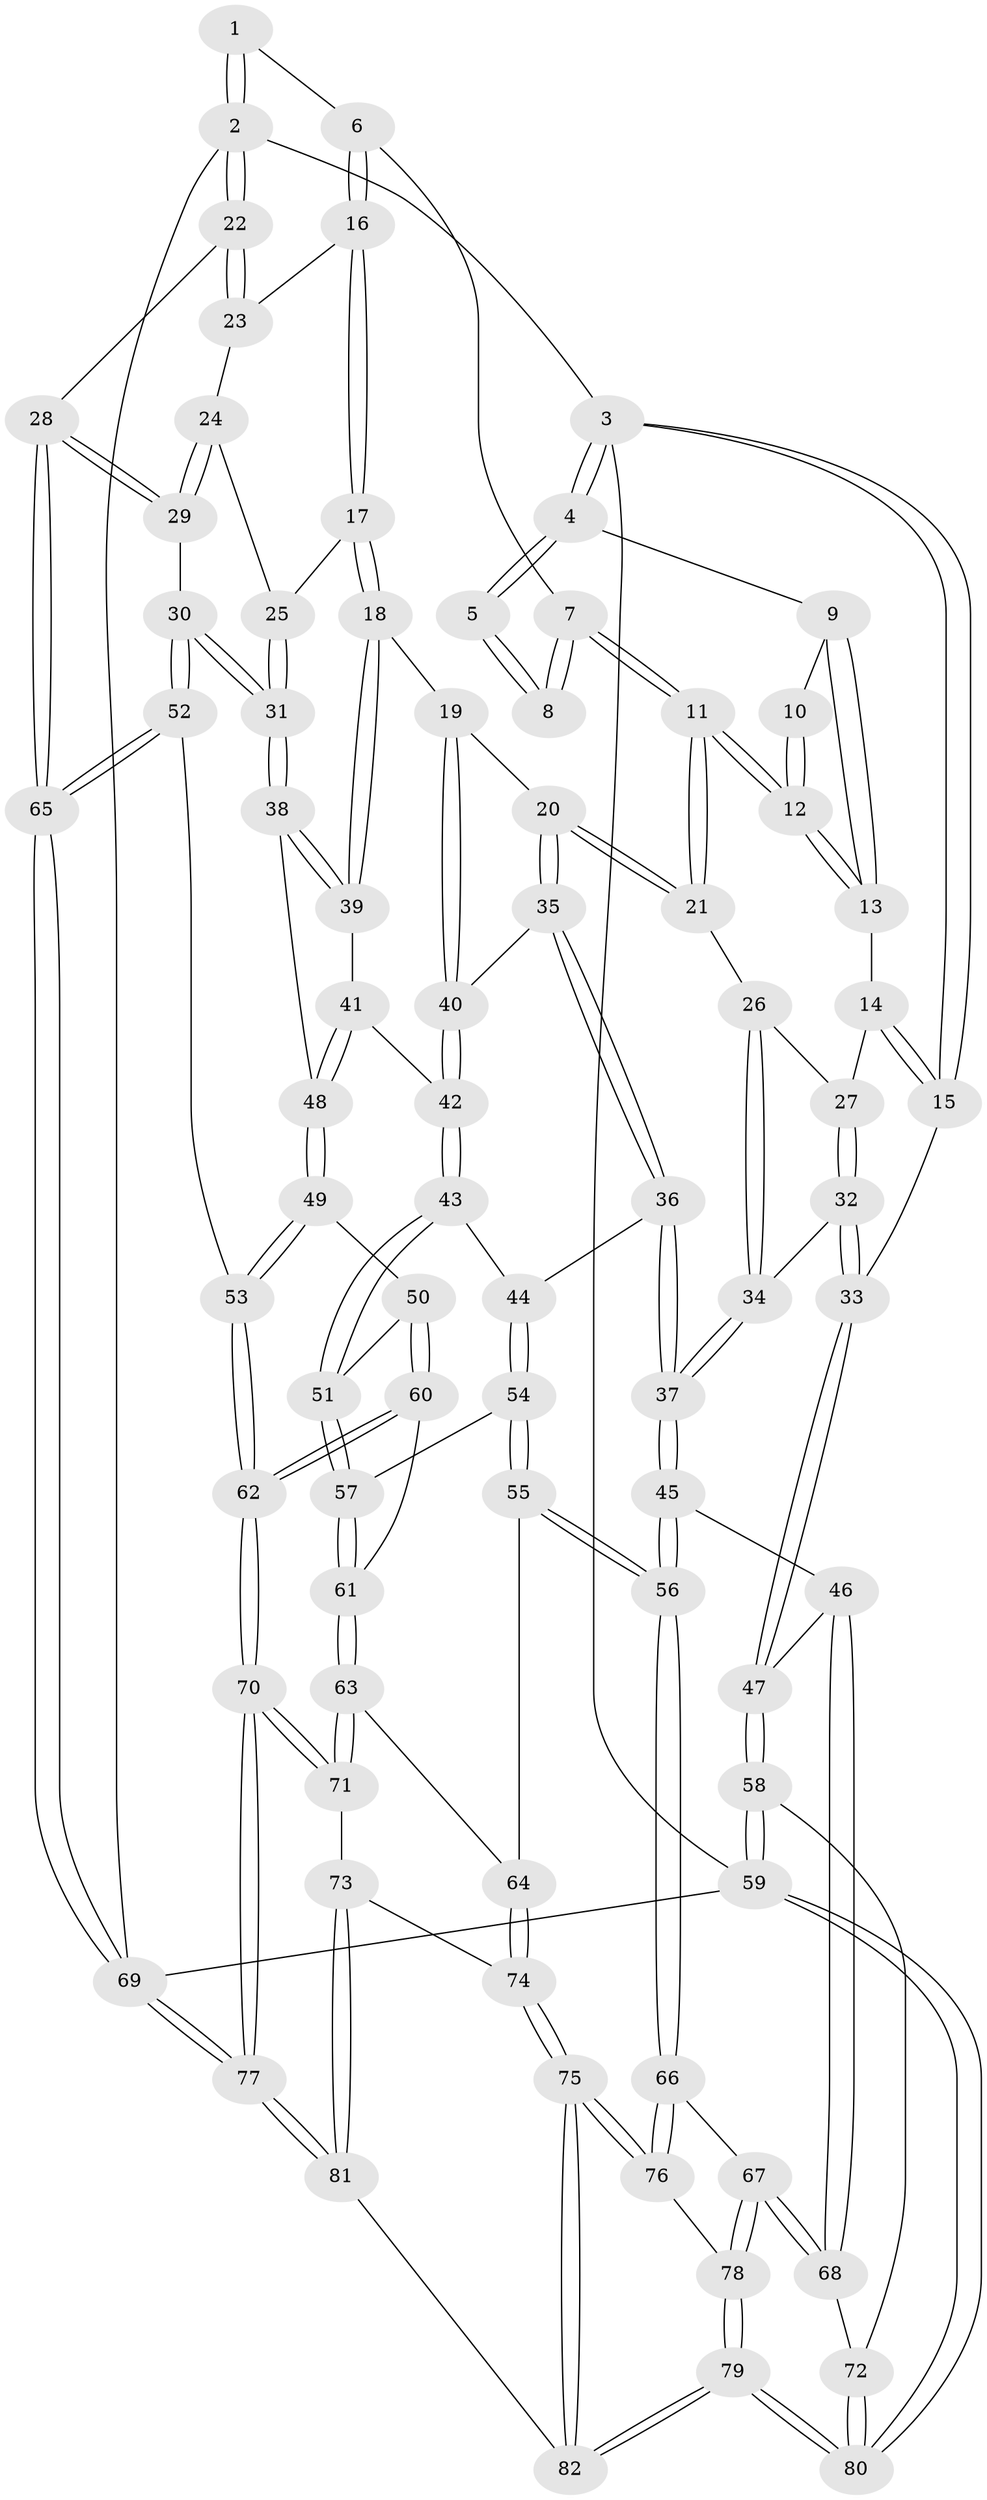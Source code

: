 // Generated by graph-tools (version 1.1) at 2025/27/03/09/25 03:27:11]
// undirected, 82 vertices, 202 edges
graph export_dot {
graph [start="1"]
  node [color=gray90,style=filled];
  1 [pos="+1+0"];
  2 [pos="+1+0"];
  3 [pos="+0+0"];
  4 [pos="+0.17389905737538316+0"];
  5 [pos="+0.5399854030091166+0"];
  6 [pos="+0.776393828264569+0.1833517205275376"];
  7 [pos="+0.659002373141454+0.16233602065480585"];
  8 [pos="+0.6573069084864936+0.15977238676354374"];
  9 [pos="+0.1858727739167346+0"];
  10 [pos="+0.5008564822936771+0.1627298548115881"];
  11 [pos="+0.5315272239547648+0.3538983244400812"];
  12 [pos="+0.47846764768060435+0.2826552825731699"];
  13 [pos="+0.2077343461704439+0.026220345643408943"];
  14 [pos="+0.2046144674985368+0.17786832856218432"];
  15 [pos="+0+0.48156211580127306"];
  16 [pos="+0.786653883685637+0.19996388163262843"];
  17 [pos="+0.7231183476844827+0.43899029950385304"];
  18 [pos="+0.7129342203967329+0.4585782190160262"];
  19 [pos="+0.6529538309813744+0.4437695689526837"];
  20 [pos="+0.5472079360811948+0.41647461225685584"];
  21 [pos="+0.5295031528229859+0.39176634577060604"];
  22 [pos="+1+0.15495164096509464"];
  23 [pos="+0.8925894148239528+0.26441875934846937"];
  24 [pos="+0.8915412293938664+0.30418711424201267"];
  25 [pos="+0.864084555572258+0.3430040025029295"];
  26 [pos="+0.4168916845550824+0.4010347948820218"];
  27 [pos="+0.2098632044091831+0.22739242770820936"];
  28 [pos="+1+0.5634005917465073"];
  29 [pos="+1+0.5736490220775741"];
  30 [pos="+0.9188277551196501+0.6049478158448405"];
  31 [pos="+0.8777483537523515+0.5777955316264861"];
  32 [pos="+0.16735006736425054+0.4023734824717552"];
  33 [pos="+0+0.49258775296315355"];
  34 [pos="+0.25343039477411006+0.516842616161767"];
  35 [pos="+0.5230605064574282+0.499302426093972"];
  36 [pos="+0.4808806694136332+0.5966699528348436"];
  37 [pos="+0.25482438834222376+0.5777415713288915"];
  38 [pos="+0.8082526652644191+0.5401261463702344"];
  39 [pos="+0.7461015632154534+0.4972030077552775"];
  40 [pos="+0.6170070275405698+0.6032959564591206"];
  41 [pos="+0.6429824810416267+0.6190339729887497"];
  42 [pos="+0.629161786002385+0.6189035767916328"];
  43 [pos="+0.5777328616163296+0.6456872647873231"];
  44 [pos="+0.48366711964938996+0.6071643156201382"];
  45 [pos="+0.24630249352997405+0.5948428624031261"];
  46 [pos="+0.08333196706426609+0.690559982923521"];
  47 [pos="+0+0.6256564887344377"];
  48 [pos="+0.6624460998369799+0.6728976372727995"];
  49 [pos="+0.6606591824006346+0.7125950687557382"];
  50 [pos="+0.6247160690191081+0.7219034973736891"];
  51 [pos="+0.6189582335273783+0.7186971339464835"];
  52 [pos="+0.829910158453294+0.7746311613791145"];
  53 [pos="+0.826730572281115+0.7773951148803944"];
  54 [pos="+0.46575036701205075+0.721952735306355"];
  55 [pos="+0.3856624393581212+0.7982934639577637"];
  56 [pos="+0.3720258496085443+0.8002774213079451"];
  57 [pos="+0.4804525246553172+0.7267879527582525"];
  58 [pos="+0+0.9363230236061635"];
  59 [pos="+0+1"];
  60 [pos="+0.5987450711364115+0.8090301707697046"];
  61 [pos="+0.5829990821357548+0.8133146003102004"];
  62 [pos="+0.7601334500227023+0.9136196945330525"];
  63 [pos="+0.5412301954440859+0.8606285678666112"];
  64 [pos="+0.4124825442172604+0.8197234036401195"];
  65 [pos="+1+1"];
  66 [pos="+0.3495315831299604+0.8226142997092882"];
  67 [pos="+0.16134208753156534+0.8567430439042958"];
  68 [pos="+0.16103773810810545+0.8565388379347784"];
  69 [pos="+1+1"];
  70 [pos="+0.749621987724126+0.9930876710969216"];
  71 [pos="+0.5564146910972912+0.9285419280466061"];
  72 [pos="+0.055379081075856845+0.9124030683709149"];
  73 [pos="+0.5389344023785857+0.9386490520460686"];
  74 [pos="+0.47520154206311566+0.9440723714140785"];
  75 [pos="+0.3748199419584406+1"];
  76 [pos="+0.349346219137063+0.9894982320820419"];
  77 [pos="+0.8180579585659912+1"];
  78 [pos="+0.1750763287009766+0.9166934032315041"];
  79 [pos="+0.1600195946427993+1"];
  80 [pos="+0.11011690693843673+1"];
  81 [pos="+0.479154567056946+1"];
  82 [pos="+0.3658181169458935+1"];
  1 -- 2;
  1 -- 2;
  1 -- 6;
  2 -- 3;
  2 -- 22;
  2 -- 22;
  2 -- 69;
  3 -- 4;
  3 -- 4;
  3 -- 15;
  3 -- 15;
  3 -- 59;
  4 -- 5;
  4 -- 5;
  4 -- 9;
  5 -- 8;
  5 -- 8;
  6 -- 7;
  6 -- 16;
  6 -- 16;
  7 -- 8;
  7 -- 8;
  7 -- 11;
  7 -- 11;
  9 -- 10;
  9 -- 13;
  9 -- 13;
  10 -- 12;
  10 -- 12;
  11 -- 12;
  11 -- 12;
  11 -- 21;
  11 -- 21;
  12 -- 13;
  12 -- 13;
  13 -- 14;
  14 -- 15;
  14 -- 15;
  14 -- 27;
  15 -- 33;
  16 -- 17;
  16 -- 17;
  16 -- 23;
  17 -- 18;
  17 -- 18;
  17 -- 25;
  18 -- 19;
  18 -- 39;
  18 -- 39;
  19 -- 20;
  19 -- 40;
  19 -- 40;
  20 -- 21;
  20 -- 21;
  20 -- 35;
  20 -- 35;
  21 -- 26;
  22 -- 23;
  22 -- 23;
  22 -- 28;
  23 -- 24;
  24 -- 25;
  24 -- 29;
  24 -- 29;
  25 -- 31;
  25 -- 31;
  26 -- 27;
  26 -- 34;
  26 -- 34;
  27 -- 32;
  27 -- 32;
  28 -- 29;
  28 -- 29;
  28 -- 65;
  28 -- 65;
  29 -- 30;
  30 -- 31;
  30 -- 31;
  30 -- 52;
  30 -- 52;
  31 -- 38;
  31 -- 38;
  32 -- 33;
  32 -- 33;
  32 -- 34;
  33 -- 47;
  33 -- 47;
  34 -- 37;
  34 -- 37;
  35 -- 36;
  35 -- 36;
  35 -- 40;
  36 -- 37;
  36 -- 37;
  36 -- 44;
  37 -- 45;
  37 -- 45;
  38 -- 39;
  38 -- 39;
  38 -- 48;
  39 -- 41;
  40 -- 42;
  40 -- 42;
  41 -- 42;
  41 -- 48;
  41 -- 48;
  42 -- 43;
  42 -- 43;
  43 -- 44;
  43 -- 51;
  43 -- 51;
  44 -- 54;
  44 -- 54;
  45 -- 46;
  45 -- 56;
  45 -- 56;
  46 -- 47;
  46 -- 68;
  46 -- 68;
  47 -- 58;
  47 -- 58;
  48 -- 49;
  48 -- 49;
  49 -- 50;
  49 -- 53;
  49 -- 53;
  50 -- 51;
  50 -- 60;
  50 -- 60;
  51 -- 57;
  51 -- 57;
  52 -- 53;
  52 -- 65;
  52 -- 65;
  53 -- 62;
  53 -- 62;
  54 -- 55;
  54 -- 55;
  54 -- 57;
  55 -- 56;
  55 -- 56;
  55 -- 64;
  56 -- 66;
  56 -- 66;
  57 -- 61;
  57 -- 61;
  58 -- 59;
  58 -- 59;
  58 -- 72;
  59 -- 80;
  59 -- 80;
  59 -- 69;
  60 -- 61;
  60 -- 62;
  60 -- 62;
  61 -- 63;
  61 -- 63;
  62 -- 70;
  62 -- 70;
  63 -- 64;
  63 -- 71;
  63 -- 71;
  64 -- 74;
  64 -- 74;
  65 -- 69;
  65 -- 69;
  66 -- 67;
  66 -- 76;
  66 -- 76;
  67 -- 68;
  67 -- 68;
  67 -- 78;
  67 -- 78;
  68 -- 72;
  69 -- 77;
  69 -- 77;
  70 -- 71;
  70 -- 71;
  70 -- 77;
  70 -- 77;
  71 -- 73;
  72 -- 80;
  72 -- 80;
  73 -- 74;
  73 -- 81;
  73 -- 81;
  74 -- 75;
  74 -- 75;
  75 -- 76;
  75 -- 76;
  75 -- 82;
  75 -- 82;
  76 -- 78;
  77 -- 81;
  77 -- 81;
  78 -- 79;
  78 -- 79;
  79 -- 80;
  79 -- 80;
  79 -- 82;
  79 -- 82;
  81 -- 82;
}
